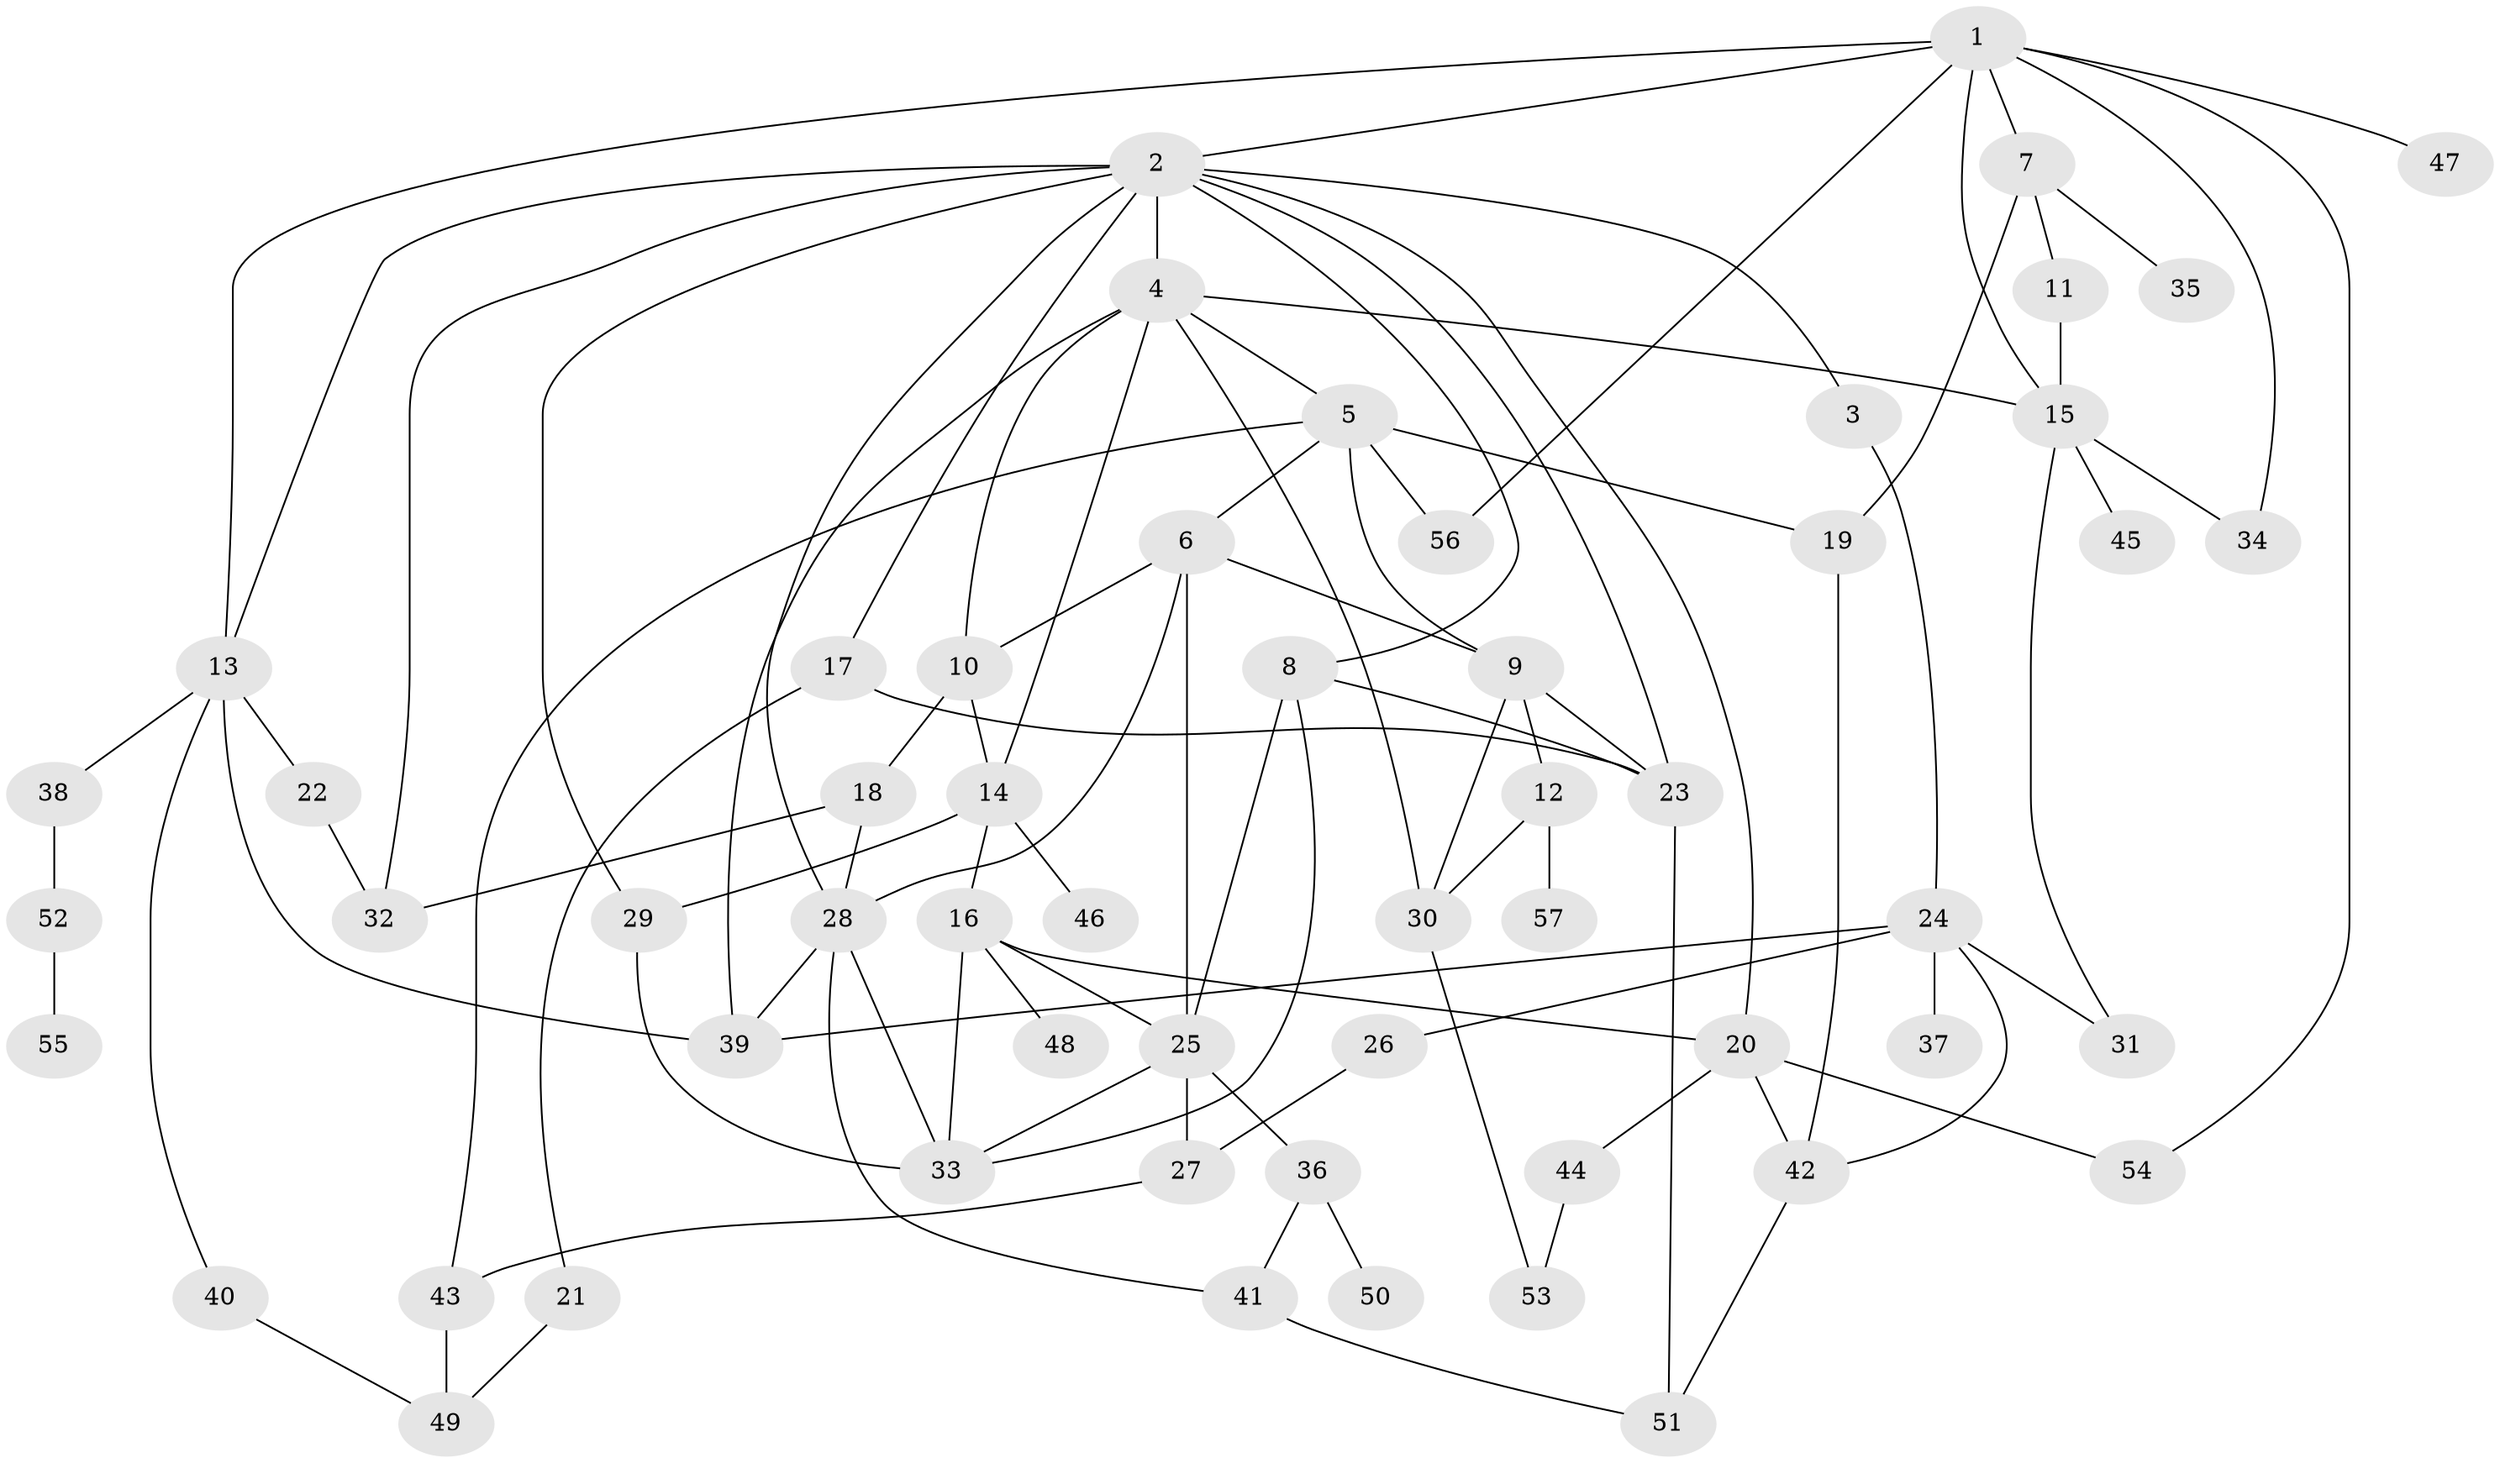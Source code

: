 // original degree distribution, {9: 0.008771929824561403, 8: 0.008771929824561403, 2: 0.32456140350877194, 7: 0.017543859649122806, 3: 0.24561403508771928, 5: 0.05263157894736842, 4: 0.09649122807017543, 6: 0.043859649122807015, 1: 0.20175438596491227}
// Generated by graph-tools (version 1.1) at 2025/34/03/09/25 02:34:01]
// undirected, 57 vertices, 97 edges
graph export_dot {
graph [start="1"]
  node [color=gray90,style=filled];
  1;
  2;
  3;
  4;
  5;
  6;
  7;
  8;
  9;
  10;
  11;
  12;
  13;
  14;
  15;
  16;
  17;
  18;
  19;
  20;
  21;
  22;
  23;
  24;
  25;
  26;
  27;
  28;
  29;
  30;
  31;
  32;
  33;
  34;
  35;
  36;
  37;
  38;
  39;
  40;
  41;
  42;
  43;
  44;
  45;
  46;
  47;
  48;
  49;
  50;
  51;
  52;
  53;
  54;
  55;
  56;
  57;
  1 -- 2 [weight=1.0];
  1 -- 7 [weight=1.0];
  1 -- 13 [weight=1.0];
  1 -- 15 [weight=1.0];
  1 -- 34 [weight=1.0];
  1 -- 47 [weight=1.0];
  1 -- 54 [weight=1.0];
  1 -- 56 [weight=1.0];
  2 -- 3 [weight=1.0];
  2 -- 4 [weight=1.0];
  2 -- 8 [weight=1.0];
  2 -- 13 [weight=1.0];
  2 -- 17 [weight=1.0];
  2 -- 20 [weight=1.0];
  2 -- 23 [weight=1.0];
  2 -- 28 [weight=1.0];
  2 -- 29 [weight=1.0];
  2 -- 32 [weight=1.0];
  3 -- 24 [weight=1.0];
  4 -- 5 [weight=1.0];
  4 -- 10 [weight=1.0];
  4 -- 14 [weight=1.0];
  4 -- 15 [weight=1.0];
  4 -- 30 [weight=1.0];
  4 -- 39 [weight=1.0];
  5 -- 6 [weight=3.0];
  5 -- 9 [weight=1.0];
  5 -- 19 [weight=1.0];
  5 -- 43 [weight=1.0];
  5 -- 56 [weight=1.0];
  6 -- 9 [weight=1.0];
  6 -- 10 [weight=1.0];
  6 -- 25 [weight=1.0];
  6 -- 28 [weight=1.0];
  7 -- 11 [weight=1.0];
  7 -- 19 [weight=1.0];
  7 -- 35 [weight=1.0];
  8 -- 23 [weight=1.0];
  8 -- 25 [weight=1.0];
  8 -- 33 [weight=1.0];
  9 -- 12 [weight=2.0];
  9 -- 23 [weight=1.0];
  9 -- 30 [weight=1.0];
  10 -- 14 [weight=1.0];
  10 -- 18 [weight=3.0];
  11 -- 15 [weight=1.0];
  12 -- 30 [weight=1.0];
  12 -- 57 [weight=1.0];
  13 -- 22 [weight=1.0];
  13 -- 38 [weight=1.0];
  13 -- 39 [weight=1.0];
  13 -- 40 [weight=1.0];
  14 -- 16 [weight=1.0];
  14 -- 29 [weight=1.0];
  14 -- 46 [weight=1.0];
  15 -- 31 [weight=1.0];
  15 -- 34 [weight=1.0];
  15 -- 45 [weight=2.0];
  16 -- 20 [weight=1.0];
  16 -- 25 [weight=1.0];
  16 -- 33 [weight=1.0];
  16 -- 48 [weight=1.0];
  17 -- 21 [weight=1.0];
  17 -- 23 [weight=1.0];
  18 -- 28 [weight=1.0];
  18 -- 32 [weight=1.0];
  19 -- 42 [weight=1.0];
  20 -- 42 [weight=1.0];
  20 -- 44 [weight=1.0];
  20 -- 54 [weight=1.0];
  21 -- 49 [weight=1.0];
  22 -- 32 [weight=1.0];
  23 -- 51 [weight=1.0];
  24 -- 26 [weight=1.0];
  24 -- 31 [weight=1.0];
  24 -- 37 [weight=1.0];
  24 -- 39 [weight=1.0];
  24 -- 42 [weight=1.0];
  25 -- 27 [weight=1.0];
  25 -- 33 [weight=1.0];
  25 -- 36 [weight=1.0];
  26 -- 27 [weight=2.0];
  27 -- 43 [weight=1.0];
  28 -- 33 [weight=2.0];
  28 -- 39 [weight=1.0];
  28 -- 41 [weight=1.0];
  29 -- 33 [weight=1.0];
  30 -- 53 [weight=1.0];
  36 -- 41 [weight=1.0];
  36 -- 50 [weight=1.0];
  38 -- 52 [weight=1.0];
  40 -- 49 [weight=1.0];
  41 -- 51 [weight=1.0];
  42 -- 51 [weight=1.0];
  43 -- 49 [weight=1.0];
  44 -- 53 [weight=1.0];
  52 -- 55 [weight=1.0];
}
